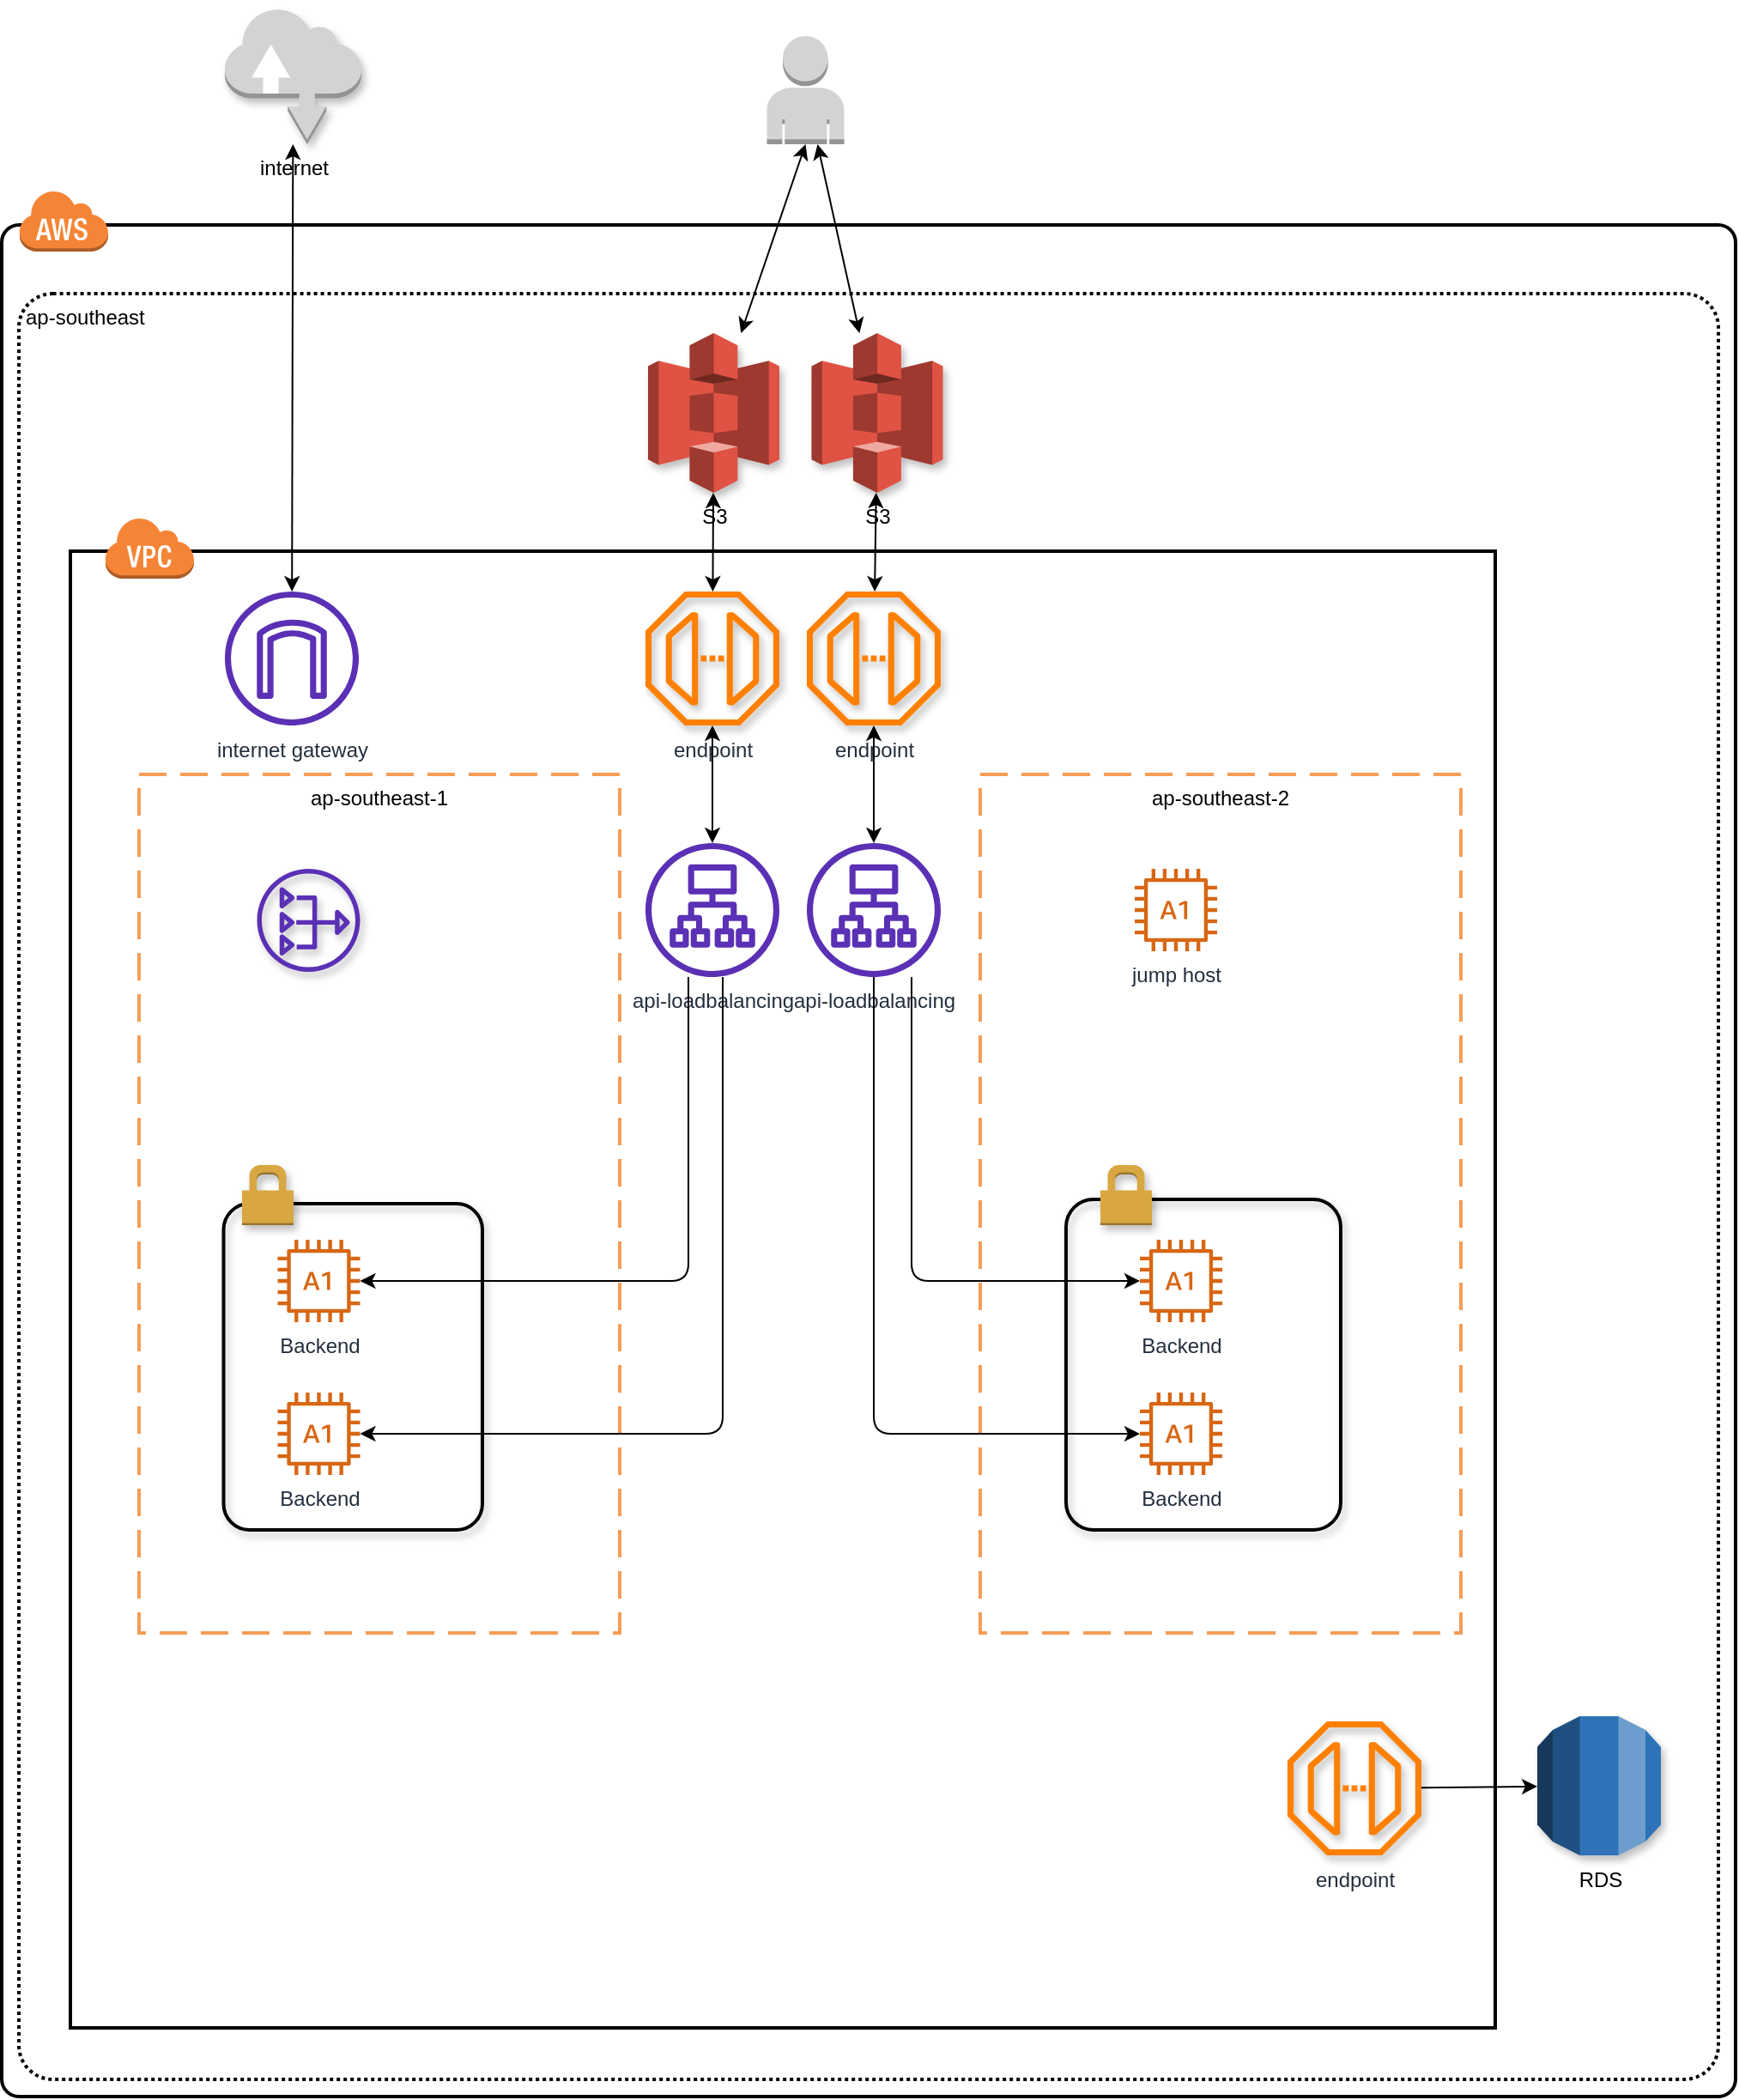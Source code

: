 <mxfile version="14.9.3" type="github">
  <diagram id="Ug4ck6MXC8iZvnKIEbA-" name="Page-1">
    <mxGraphModel dx="1695" dy="1651" grid="1" gridSize="10" guides="1" tooltips="1" connect="1" arrows="1" fold="1" page="1" pageScale="1" pageWidth="827" pageHeight="1169" math="0" shadow="0">
      <root>
        <mxCell id="0" />
        <mxCell id="1" parent="0" />
        <mxCell id="q-lyD5IT4TntcW8uLdAv-1" value="" style="outlineConnect=0;dashed=0;verticalLabelPosition=bottom;verticalAlign=top;align=center;html=1;shape=mxgraph.aws3.user;fillColor=#D2D3D3;gradientColor=none;sketch=0;" vertex="1" parent="1">
          <mxGeometry x="445.75" y="-140" width="45" height="63" as="geometry" />
        </mxCell>
        <mxCell id="q-lyD5IT4TntcW8uLdAv-25" value="" style="rounded=1;arcSize=1;dashed=0;fillColor=none;gradientColor=none;strokeWidth=2;shadow=0;sketch=0;" vertex="1" parent="1">
          <mxGeometry y="-30" width="1010" height="1090" as="geometry" />
        </mxCell>
        <mxCell id="q-lyD5IT4TntcW8uLdAv-27" value="ap-southeast" style="rounded=1;arcSize=2;dashed=1;fillColor=none;gradientColor=none;dashPattern=1 1;strokeWidth=2;shadow=0;sketch=0;verticalAlign=top;align=left;spacingLeft=2;" vertex="1" parent="1">
          <mxGeometry x="10" y="10" width="990" height="1040" as="geometry" />
        </mxCell>
        <mxCell id="q-lyD5IT4TntcW8uLdAv-26" value="" style="dashed=0;html=1;shape=mxgraph.aws3.cloud;fillColor=#F58536;gradientColor=none;dashed=0;shadow=0;sketch=0;" vertex="1" parent="1">
          <mxGeometry x="10" y="-50.5" width="52" height="36" as="geometry" />
        </mxCell>
        <mxCell id="q-lyD5IT4TntcW8uLdAv-31" value="" style="rounded=1;arcSize=0;dashed=0;fillColor=none;gradientColor=none;strokeWidth=2;shadow=0;sketch=0;" vertex="1" parent="1">
          <mxGeometry x="40" y="160" width="830" height="860" as="geometry" />
        </mxCell>
        <mxCell id="q-lyD5IT4TntcW8uLdAv-32" value="" style="dashed=0;html=1;shape=mxgraph.aws3.virtual_private_cloud;fillColor=#F58536;gradientColor=none;dashed=0;shadow=0;sketch=0;strokeColor=#000000;" vertex="1" parent="1">
          <mxGeometry x="60" y="140" width="52" height="36" as="geometry" />
        </mxCell>
        <object label="ap-southeast-1" id="q-lyD5IT4TntcW8uLdAv-33">
          <mxCell style="rounded=1;arcSize=0;dashed=1;strokeColor=#F59D56;fillColor=none;gradientColor=none;dashPattern=8 4;strokeWidth=2;shadow=0;sketch=0;whiteSpace=wrap;verticalAlign=top;align=center;" vertex="1" parent="1">
            <mxGeometry x="80" y="290" width="280" height="500" as="geometry" />
          </mxCell>
        </object>
        <mxCell id="q-lyD5IT4TntcW8uLdAv-34" value="ap-southeast-2" style="rounded=1;arcSize=0;dashed=1;strokeColor=#F59D56;fillColor=none;gradientColor=none;dashPattern=8 4;strokeWidth=2;shadow=0;sketch=0;verticalAlign=top;" vertex="1" parent="1">
          <mxGeometry x="570" y="290" width="280" height="500" as="geometry" />
        </mxCell>
        <mxCell id="q-lyD5IT4TntcW8uLdAv-38" value="internet gateway" style="outlineConnect=0;fontColor=#232F3E;gradientColor=none;fillColor=#5A30B5;strokeColor=none;dashed=0;verticalLabelPosition=bottom;verticalAlign=top;align=center;html=1;fontSize=12;fontStyle=0;aspect=fixed;pointerEvents=1;shape=mxgraph.aws4.internet_gateway;shadow=0;sketch=0;" vertex="1" parent="1">
          <mxGeometry x="130" y="183.5" width="78" height="78" as="geometry" />
        </mxCell>
        <mxCell id="q-lyD5IT4TntcW8uLdAv-39" value="api-loadbalancing" style="outlineConnect=0;fontColor=#232F3E;gradientColor=none;fillColor=#5A30B5;strokeColor=none;dashed=0;verticalLabelPosition=bottom;verticalAlign=top;align=center;html=1;fontSize=12;fontStyle=0;aspect=fixed;pointerEvents=1;shape=mxgraph.aws4.application_load_balancer;shadow=0;sketch=0;" vertex="1" parent="1">
          <mxGeometry x="375" y="330" width="78" height="78" as="geometry" />
        </mxCell>
        <mxCell id="q-lyD5IT4TntcW8uLdAv-43" value="Backend" style="outlineConnect=0;fontColor=#232F3E;gradientColor=none;fillColor=#D86613;strokeColor=none;dashed=0;verticalLabelPosition=bottom;verticalAlign=top;align=center;html=1;fontSize=12;fontStyle=0;aspect=fixed;pointerEvents=1;shape=mxgraph.aws4.a1_instance;shadow=0;sketch=0;" vertex="1" parent="1">
          <mxGeometry x="160.75" y="650" width="48" height="48" as="geometry" />
        </mxCell>
        <mxCell id="q-lyD5IT4TntcW8uLdAv-45" value="Backend" style="outlineConnect=0;fontColor=#232F3E;gradientColor=none;fillColor=#D86613;strokeColor=none;dashed=0;verticalLabelPosition=bottom;verticalAlign=top;align=center;html=1;fontSize=12;fontStyle=0;aspect=fixed;pointerEvents=1;shape=mxgraph.aws4.a1_instance;shadow=0;sketch=0;" vertex="1" parent="1">
          <mxGeometry x="160.75" y="561" width="48" height="48" as="geometry" />
        </mxCell>
        <mxCell id="q-lyD5IT4TntcW8uLdAv-46" value="endpoint" style="outlineConnect=0;fontColor=#232F3E;gradientColor=none;dashed=0;verticalLabelPosition=bottom;verticalAlign=top;align=center;html=1;fontSize=12;fontStyle=0;aspect=fixed;pointerEvents=1;shape=mxgraph.aws4.endpoint;shadow=1;sketch=0;fillColor=#FF8000;" vertex="1" parent="1">
          <mxGeometry x="375" y="183.5" width="78" height="78" as="geometry" />
        </mxCell>
        <mxCell id="q-lyD5IT4TntcW8uLdAv-47" value="jump host" style="outlineConnect=0;fontColor=#232F3E;gradientColor=none;fillColor=#D86613;strokeColor=none;dashed=0;verticalLabelPosition=bottom;verticalAlign=top;align=center;html=1;fontSize=12;fontStyle=0;aspect=fixed;pointerEvents=1;shape=mxgraph.aws4.a1_instance;shadow=0;sketch=0;" vertex="1" parent="1">
          <mxGeometry x="660" y="345" width="48" height="48" as="geometry" />
        </mxCell>
        <mxCell id="q-lyD5IT4TntcW8uLdAv-48" value="" style="outlineConnect=0;fontColor=#232F3E;gradientColor=none;fillColor=#5A30B5;strokeColor=none;dashed=0;verticalLabelPosition=bottom;verticalAlign=top;align=center;html=1;fontSize=12;fontStyle=0;aspect=fixed;pointerEvents=1;shape=mxgraph.aws4.nat_gateway;shadow=1;sketch=0;" vertex="1" parent="1">
          <mxGeometry x="148.75" y="345" width="60" height="60" as="geometry" />
        </mxCell>
        <mxCell id="q-lyD5IT4TntcW8uLdAv-49" value="S3" style="outlineConnect=0;dashed=0;verticalLabelPosition=bottom;verticalAlign=top;align=center;html=1;shape=mxgraph.aws3.s3;fillColor=#E05243;gradientColor=none;shadow=1;sketch=0;strokeColor=#000000;" vertex="1" parent="1">
          <mxGeometry x="376.5" y="33" width="76.5" height="93" as="geometry" />
        </mxCell>
        <mxCell id="q-lyD5IT4TntcW8uLdAv-50" value="RDS" style="outlineConnect=0;dashed=0;verticalLabelPosition=bottom;verticalAlign=top;align=center;html=1;shape=mxgraph.aws3.rds;fillColor=#2E73B8;gradientColor=none;shadow=1;sketch=0;strokeColor=#000000;" vertex="1" parent="1">
          <mxGeometry x="894.5" y="838.5" width="72" height="81" as="geometry" />
        </mxCell>
        <mxCell id="q-lyD5IT4TntcW8uLdAv-51" value="endpoint" style="outlineConnect=0;fontColor=#232F3E;gradientColor=none;dashed=0;verticalLabelPosition=bottom;verticalAlign=top;align=center;html=1;fontSize=12;fontStyle=0;aspect=fixed;pointerEvents=1;shape=mxgraph.aws4.endpoint;shadow=1;sketch=0;fillColor=#FF8000;" vertex="1" parent="1">
          <mxGeometry x="749" y="841.5" width="78" height="78" as="geometry" />
        </mxCell>
        <mxCell id="q-lyD5IT4TntcW8uLdAv-55" value="" style="endArrow=classic;startArrow=classic;html=1;" edge="1" parent="1" source="q-lyD5IT4TntcW8uLdAv-46" target="q-lyD5IT4TntcW8uLdAv-49">
          <mxGeometry width="50" height="50" relative="1" as="geometry">
            <mxPoint x="480" y="260" as="sourcePoint" />
            <mxPoint x="530" y="210" as="targetPoint" />
          </mxGeometry>
        </mxCell>
        <mxCell id="q-lyD5IT4TntcW8uLdAv-56" value="" style="endArrow=classic;startArrow=classic;html=1;" edge="1" parent="1" source="q-lyD5IT4TntcW8uLdAv-39" target="q-lyD5IT4TntcW8uLdAv-46">
          <mxGeometry width="50" height="50" relative="1" as="geometry">
            <mxPoint x="480" y="260" as="sourcePoint" />
            <mxPoint x="530" y="210" as="targetPoint" />
          </mxGeometry>
        </mxCell>
        <mxCell id="q-lyD5IT4TntcW8uLdAv-58" value="" style="edgeStyle=segmentEdgeStyle;endArrow=classic;html=1;" edge="1" parent="1" source="q-lyD5IT4TntcW8uLdAv-39" target="q-lyD5IT4TntcW8uLdAv-43">
          <mxGeometry width="50" height="50" relative="1" as="geometry">
            <mxPoint x="440.059" y="408" as="sourcePoint" />
            <mxPoint x="600" y="585.059" as="targetPoint" />
            <Array as="points">
              <mxPoint x="420" y="674" />
            </Array>
          </mxGeometry>
        </mxCell>
        <mxCell id="q-lyD5IT4TntcW8uLdAv-59" value="" style="edgeStyle=segmentEdgeStyle;endArrow=classic;html=1;" edge="1" parent="1" source="q-lyD5IT4TntcW8uLdAv-39" target="q-lyD5IT4TntcW8uLdAv-45">
          <mxGeometry width="50" height="50" relative="1" as="geometry">
            <mxPoint x="399.999" y="383.94" as="sourcePoint" />
            <mxPoint x="559.94" y="560.999" as="targetPoint" />
            <Array as="points">
              <mxPoint x="400" y="585" />
            </Array>
          </mxGeometry>
        </mxCell>
        <mxCell id="q-lyD5IT4TntcW8uLdAv-60" value="endpoint" style="outlineConnect=0;fontColor=#232F3E;gradientColor=none;dashed=0;verticalLabelPosition=bottom;verticalAlign=top;align=center;html=1;fontSize=12;fontStyle=0;aspect=fixed;pointerEvents=1;shape=mxgraph.aws4.endpoint;shadow=1;sketch=0;fillColor=#FF8000;" vertex="1" parent="1">
          <mxGeometry x="469" y="183.5" width="78" height="78" as="geometry" />
        </mxCell>
        <mxCell id="q-lyD5IT4TntcW8uLdAv-61" value="Backend" style="outlineConnect=0;fontColor=#232F3E;gradientColor=none;fillColor=#D86613;strokeColor=none;dashed=0;verticalLabelPosition=bottom;verticalAlign=top;align=center;html=1;fontSize=12;fontStyle=0;aspect=fixed;pointerEvents=1;shape=mxgraph.aws4.a1_instance;shadow=0;sketch=0;" vertex="1" parent="1">
          <mxGeometry x="663" y="561" width="48" height="48" as="geometry" />
        </mxCell>
        <mxCell id="q-lyD5IT4TntcW8uLdAv-62" value="Backend" style="outlineConnect=0;fontColor=#232F3E;gradientColor=none;fillColor=#D86613;strokeColor=none;dashed=0;verticalLabelPosition=bottom;verticalAlign=top;align=center;html=1;fontSize=12;fontStyle=0;aspect=fixed;pointerEvents=1;shape=mxgraph.aws4.a1_instance;shadow=0;sketch=0;" vertex="1" parent="1">
          <mxGeometry x="663" y="650" width="48" height="48" as="geometry" />
        </mxCell>
        <mxCell id="q-lyD5IT4TntcW8uLdAv-63" value="api-loadbalancing" style="outlineConnect=0;fontColor=#232F3E;gradientColor=none;fillColor=#5A30B5;strokeColor=none;dashed=0;verticalLabelPosition=bottom;verticalAlign=top;align=center;html=1;fontSize=12;fontStyle=0;aspect=fixed;pointerEvents=1;shape=mxgraph.aws4.application_load_balancer;shadow=0;sketch=0;" vertex="1" parent="1">
          <mxGeometry x="469" y="330" width="78" height="78" as="geometry" />
        </mxCell>
        <mxCell id="q-lyD5IT4TntcW8uLdAv-65" value="" style="endArrow=classic;startArrow=classic;html=1;" edge="1" parent="1" source="q-lyD5IT4TntcW8uLdAv-63" target="q-lyD5IT4TntcW8uLdAv-60">
          <mxGeometry width="50" height="50" relative="1" as="geometry">
            <mxPoint x="480" y="490" as="sourcePoint" />
            <mxPoint x="500" y="260" as="targetPoint" />
          </mxGeometry>
        </mxCell>
        <mxCell id="q-lyD5IT4TntcW8uLdAv-68" value="" style="edgeStyle=segmentEdgeStyle;endArrow=classic;html=1;" edge="1" parent="1" source="q-lyD5IT4TntcW8uLdAv-63" target="q-lyD5IT4TntcW8uLdAv-62">
          <mxGeometry width="50" height="50" relative="1" as="geometry">
            <mxPoint x="480" y="490" as="sourcePoint" />
            <mxPoint x="530" y="440" as="targetPoint" />
            <Array as="points">
              <mxPoint x="508" y="674" />
            </Array>
          </mxGeometry>
        </mxCell>
        <mxCell id="q-lyD5IT4TntcW8uLdAv-69" value="" style="edgeStyle=segmentEdgeStyle;endArrow=classic;html=1;" edge="1" parent="1" source="q-lyD5IT4TntcW8uLdAv-63" target="q-lyD5IT4TntcW8uLdAv-61">
          <mxGeometry width="50" height="50" relative="1" as="geometry">
            <mxPoint x="480" y="490" as="sourcePoint" />
            <mxPoint x="530" y="440" as="targetPoint" />
            <Array as="points">
              <mxPoint x="530" y="585" />
            </Array>
          </mxGeometry>
        </mxCell>
        <mxCell id="q-lyD5IT4TntcW8uLdAv-70" value="internet" style="outlineConnect=0;dashed=0;verticalLabelPosition=bottom;verticalAlign=top;align=center;html=1;shape=mxgraph.aws3.internet;fillColor=#D2D3D3;gradientColor=none;shadow=1;sketch=0;strokeColor=#000000;" vertex="1" parent="1">
          <mxGeometry x="130" y="-156.5" width="79.5" height="79.5" as="geometry" />
        </mxCell>
        <mxCell id="q-lyD5IT4TntcW8uLdAv-71" value="" style="endArrow=classic;html=1;" edge="1" parent="1" source="q-lyD5IT4TntcW8uLdAv-51" target="q-lyD5IT4TntcW8uLdAv-50">
          <mxGeometry width="50" height="50" relative="1" as="geometry">
            <mxPoint x="480" y="730" as="sourcePoint" />
            <mxPoint x="530" y="680" as="targetPoint" />
          </mxGeometry>
        </mxCell>
        <mxCell id="q-lyD5IT4TntcW8uLdAv-72" value="S3" style="outlineConnect=0;dashed=0;verticalLabelPosition=bottom;verticalAlign=top;align=center;html=1;shape=mxgraph.aws3.s3;fillColor=#E05243;gradientColor=none;shadow=1;sketch=0;strokeColor=#000000;" vertex="1" parent="1">
          <mxGeometry x="471.75" y="33" width="76.5" height="93" as="geometry" />
        </mxCell>
        <mxCell id="q-lyD5IT4TntcW8uLdAv-74" value="" style="endArrow=classic;startArrow=classic;html=1;" edge="1" parent="1" source="q-lyD5IT4TntcW8uLdAv-60" target="q-lyD5IT4TntcW8uLdAv-72">
          <mxGeometry width="50" height="50" relative="1" as="geometry">
            <mxPoint x="350" y="260" as="sourcePoint" />
            <mxPoint x="400" y="210" as="targetPoint" />
          </mxGeometry>
        </mxCell>
        <mxCell id="q-lyD5IT4TntcW8uLdAv-77" value="" style="endArrow=classic;startArrow=classic;html=1;" edge="1" parent="1" source="q-lyD5IT4TntcW8uLdAv-1" target="q-lyD5IT4TntcW8uLdAv-72">
          <mxGeometry width="50" height="50" relative="1" as="geometry">
            <mxPoint x="350" y="60" as="sourcePoint" />
            <mxPoint x="400" y="10" as="targetPoint" />
          </mxGeometry>
        </mxCell>
        <mxCell id="q-lyD5IT4TntcW8uLdAv-78" value="" style="endArrow=classic;startArrow=classic;html=1;entryX=0.5;entryY=1;entryDx=0;entryDy=0;entryPerimeter=0;" edge="1" parent="1" source="q-lyD5IT4TntcW8uLdAv-49" target="q-lyD5IT4TntcW8uLdAv-1">
          <mxGeometry width="50" height="50" relative="1" as="geometry">
            <mxPoint x="350" y="60" as="sourcePoint" />
            <mxPoint x="400" y="10" as="targetPoint" />
          </mxGeometry>
        </mxCell>
        <mxCell id="q-lyD5IT4TntcW8uLdAv-79" value="" style="endArrow=classic;startArrow=classic;html=1;" edge="1" parent="1" source="q-lyD5IT4TntcW8uLdAv-38" target="q-lyD5IT4TntcW8uLdAv-70">
          <mxGeometry width="50" height="50" relative="1" as="geometry">
            <mxPoint x="350" y="260" as="sourcePoint" />
            <mxPoint x="400" y="210" as="targetPoint" />
          </mxGeometry>
        </mxCell>
        <mxCell id="q-lyD5IT4TntcW8uLdAv-80" value="" style="rounded=1;arcSize=10;dashed=0;fillColor=none;gradientColor=none;strokeWidth=2;shadow=1;sketch=0;align=left;verticalAlign=top;" vertex="1" parent="1">
          <mxGeometry x="129.25" y="540" width="150.75" height="190" as="geometry" />
        </mxCell>
        <mxCell id="q-lyD5IT4TntcW8uLdAv-81" value="" style="dashed=0;html=1;shape=mxgraph.aws3.permissions;fillColor=#D9A741;gradientColor=none;dashed=0;shadow=1;sketch=0;strokeColor=#000000;align=left;verticalAlign=top;" vertex="1" parent="1">
          <mxGeometry x="140" y="517.5" width="30" height="35" as="geometry" />
        </mxCell>
        <mxCell id="q-lyD5IT4TntcW8uLdAv-82" value="" style="rounded=1;arcSize=10;dashed=0;fillColor=none;gradientColor=none;strokeWidth=2;shadow=1;sketch=0;align=left;verticalAlign=top;" vertex="1" parent="1">
          <mxGeometry x="620" y="537.5" width="160" height="192.5" as="geometry" />
        </mxCell>
        <mxCell id="q-lyD5IT4TntcW8uLdAv-83" value="" style="dashed=0;html=1;shape=mxgraph.aws3.permissions;fillColor=#D9A741;gradientColor=none;dashed=0;shadow=1;sketch=0;strokeColor=#000000;align=left;verticalAlign=top;" vertex="1" parent="1">
          <mxGeometry x="640" y="517.5" width="30" height="35" as="geometry" />
        </mxCell>
      </root>
    </mxGraphModel>
  </diagram>
</mxfile>
